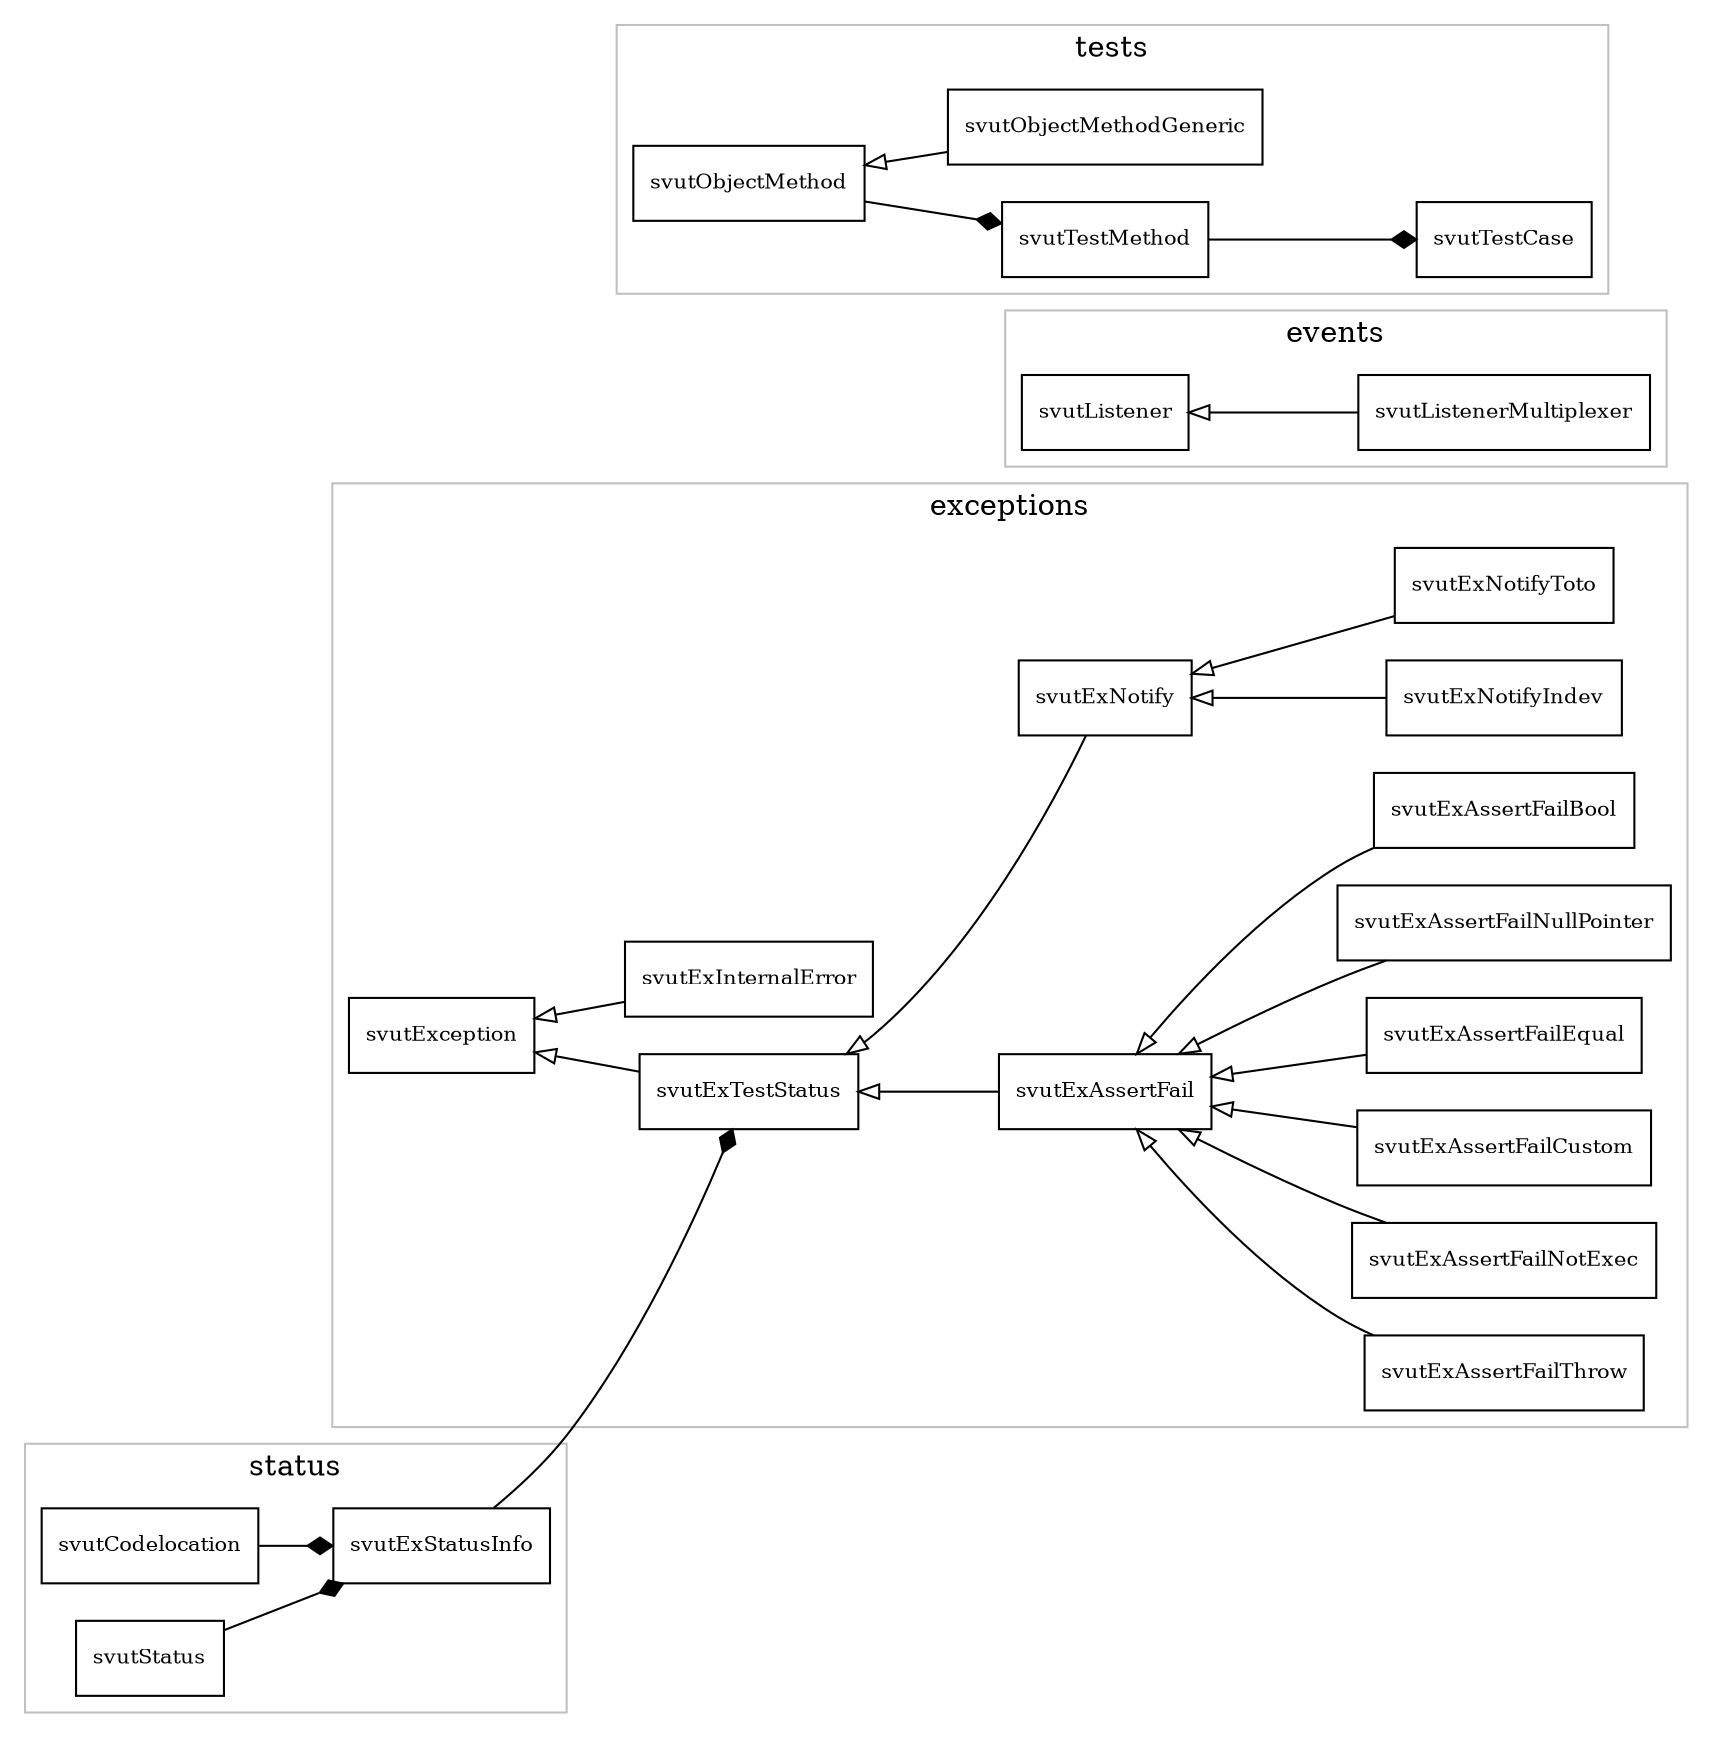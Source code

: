 #!graphviz
digraph G {
        node [ shape="box" fontsize = 10.0 ]
        rankdir = RL

        subgraph cluster_0 {
                label = "exceptions";
                svutExInternalError -> svutException [ arrowhead="empty" ]
                svutExTestStatus -> svutException [ arrowhead="empty" ]
                svutExNotify -> svutExTestStatus  [ arrowhead="empty" ]
                svutExNotifyToto -> svutExNotify [ arrowhead="empty" ]
                svutExNotifyIndev -> svutExNotify [ arrowhead="empty" ]
                svutExAssertFail -> svutExTestStatus [ arrowhead="empty" ]
                svutExAssertFailBool -> svutExAssertFail [ arrowhead="empty" ]
                svutExAssertFailNullPointer -> svutExAssertFail [ arrowhead="empty" ]
                svutExAssertFailEqual -> svutExAssertFail [ arrowhead="empty" ]
                svutExAssertFailCustom -> svutExAssertFail [ arrowhead="empty" ]
                svutExAssertFailNotExec -> svutExAssertFail [ arrowhead="empty" ]
                svutExAssertFailThrow -> svutExAssertFail [ arrowhead="empty" ]
                color=gray
        }

        subgraph cluster_1 {
                label = "status"
                svutExTestStatus -> svutExStatusInfo [ dir="back", arrowtail="diamond" ]
                svutExStatusInfo -> svutStatus [ dir="back", arrowtail="diamond" ]
                svutExStatusInfo -> svutCodelocation [ dir="back", arrowtail="diamond" ]
                color=gray
        }

        subgraph cluster_2 {
                color = gray   
                label = "events"
                svutListenerMultiplexer -> svutListener  [ arrowhead="empty" ]
        }

        subgraph cluster_3 {
                color = gray   
                label = "tests"
                svutObjectMethodGeneric -> svutObjectMethod [ arrowhead="empty" ]
                svutTestCase -> svutTestMethod [ dir="back", arrowtail="diamond" ]
                svutTestMethod -> svutObjectMethod [ dir="back", arrowtail="diamond" ]
        }
        
        subgraph cluster_4{
                color = gray  
                label = "assert failure"
                
        }
}

